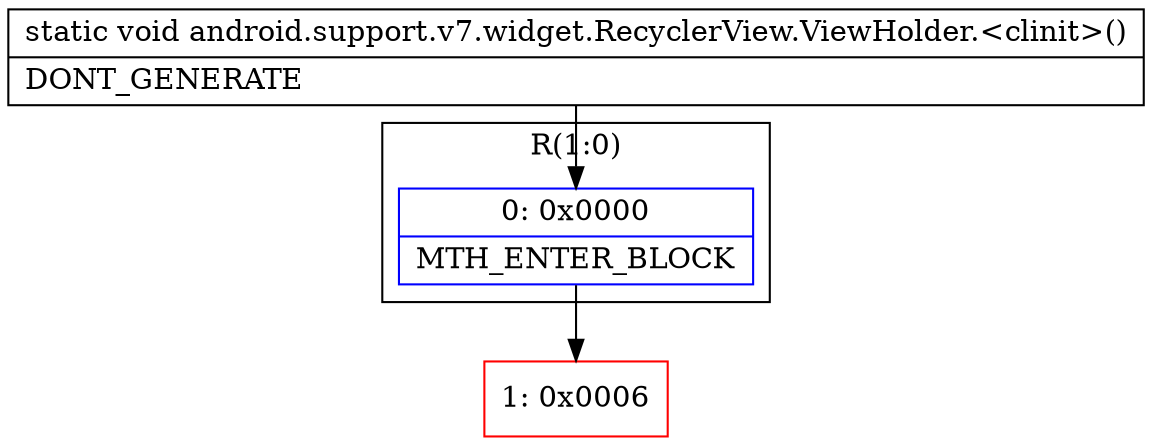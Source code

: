 digraph "CFG forandroid.support.v7.widget.RecyclerView.ViewHolder.\<clinit\>()V" {
subgraph cluster_Region_506965872 {
label = "R(1:0)";
node [shape=record,color=blue];
Node_0 [shape=record,label="{0\:\ 0x0000|MTH_ENTER_BLOCK\l}"];
}
Node_1 [shape=record,color=red,label="{1\:\ 0x0006}"];
MethodNode[shape=record,label="{static void android.support.v7.widget.RecyclerView.ViewHolder.\<clinit\>()  | DONT_GENERATE\l}"];
MethodNode -> Node_0;
Node_0 -> Node_1;
}

